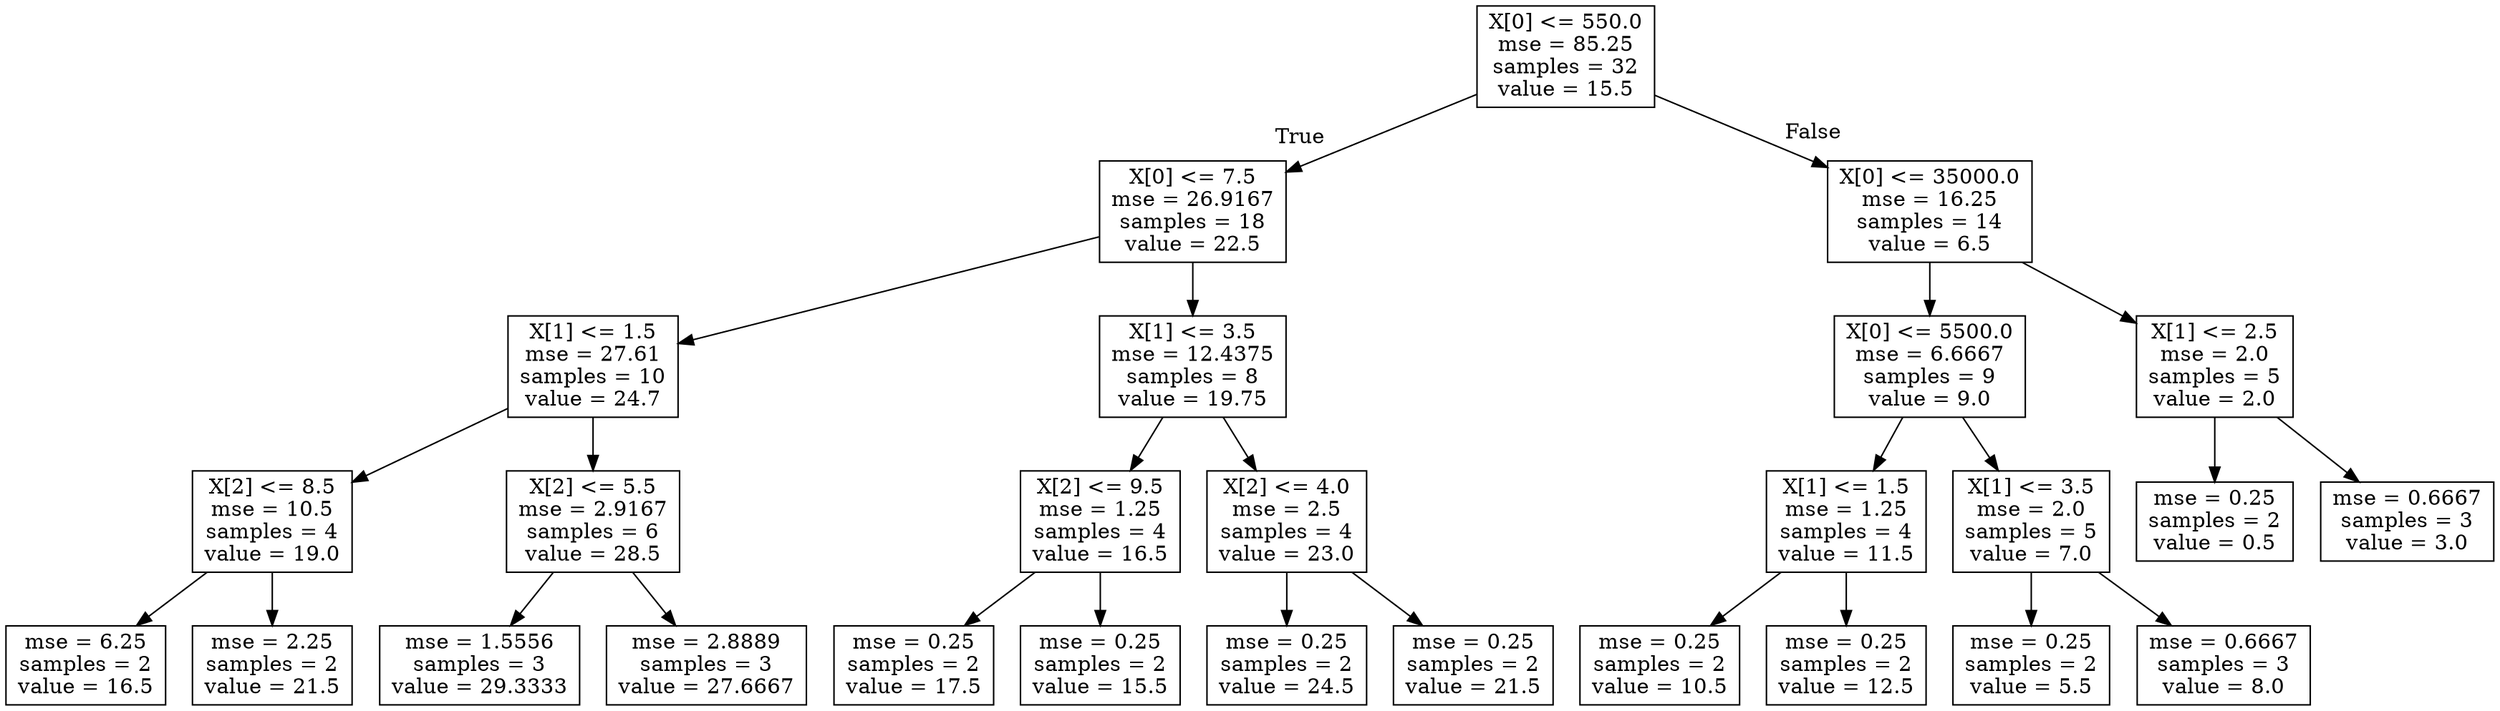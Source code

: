 digraph Tree {
node [shape=box] ;
0 [label="X[0] <= 550.0\nmse = 85.25\nsamples = 32\nvalue = 15.5"] ;
1 [label="X[0] <= 7.5\nmse = 26.9167\nsamples = 18\nvalue = 22.5"] ;
0 -> 1 [labeldistance=2.5, labelangle=45, headlabel="True"] ;
2 [label="X[1] <= 1.5\nmse = 27.61\nsamples = 10\nvalue = 24.7"] ;
1 -> 2 ;
3 [label="X[2] <= 8.5\nmse = 10.5\nsamples = 4\nvalue = 19.0"] ;
2 -> 3 ;
4 [label="mse = 6.25\nsamples = 2\nvalue = 16.5"] ;
3 -> 4 ;
5 [label="mse = 2.25\nsamples = 2\nvalue = 21.5"] ;
3 -> 5 ;
6 [label="X[2] <= 5.5\nmse = 2.9167\nsamples = 6\nvalue = 28.5"] ;
2 -> 6 ;
7 [label="mse = 1.5556\nsamples = 3\nvalue = 29.3333"] ;
6 -> 7 ;
8 [label="mse = 2.8889\nsamples = 3\nvalue = 27.6667"] ;
6 -> 8 ;
9 [label="X[1] <= 3.5\nmse = 12.4375\nsamples = 8\nvalue = 19.75"] ;
1 -> 9 ;
10 [label="X[2] <= 9.5\nmse = 1.25\nsamples = 4\nvalue = 16.5"] ;
9 -> 10 ;
11 [label="mse = 0.25\nsamples = 2\nvalue = 17.5"] ;
10 -> 11 ;
12 [label="mse = 0.25\nsamples = 2\nvalue = 15.5"] ;
10 -> 12 ;
13 [label="X[2] <= 4.0\nmse = 2.5\nsamples = 4\nvalue = 23.0"] ;
9 -> 13 ;
14 [label="mse = 0.25\nsamples = 2\nvalue = 24.5"] ;
13 -> 14 ;
15 [label="mse = 0.25\nsamples = 2\nvalue = 21.5"] ;
13 -> 15 ;
16 [label="X[0] <= 35000.0\nmse = 16.25\nsamples = 14\nvalue = 6.5"] ;
0 -> 16 [labeldistance=2.5, labelangle=-45, headlabel="False"] ;
17 [label="X[0] <= 5500.0\nmse = 6.6667\nsamples = 9\nvalue = 9.0"] ;
16 -> 17 ;
18 [label="X[1] <= 1.5\nmse = 1.25\nsamples = 4\nvalue = 11.5"] ;
17 -> 18 ;
19 [label="mse = 0.25\nsamples = 2\nvalue = 10.5"] ;
18 -> 19 ;
20 [label="mse = 0.25\nsamples = 2\nvalue = 12.5"] ;
18 -> 20 ;
21 [label="X[1] <= 3.5\nmse = 2.0\nsamples = 5\nvalue = 7.0"] ;
17 -> 21 ;
22 [label="mse = 0.25\nsamples = 2\nvalue = 5.5"] ;
21 -> 22 ;
23 [label="mse = 0.6667\nsamples = 3\nvalue = 8.0"] ;
21 -> 23 ;
24 [label="X[1] <= 2.5\nmse = 2.0\nsamples = 5\nvalue = 2.0"] ;
16 -> 24 ;
25 [label="mse = 0.25\nsamples = 2\nvalue = 0.5"] ;
24 -> 25 ;
26 [label="mse = 0.6667\nsamples = 3\nvalue = 3.0"] ;
24 -> 26 ;
}